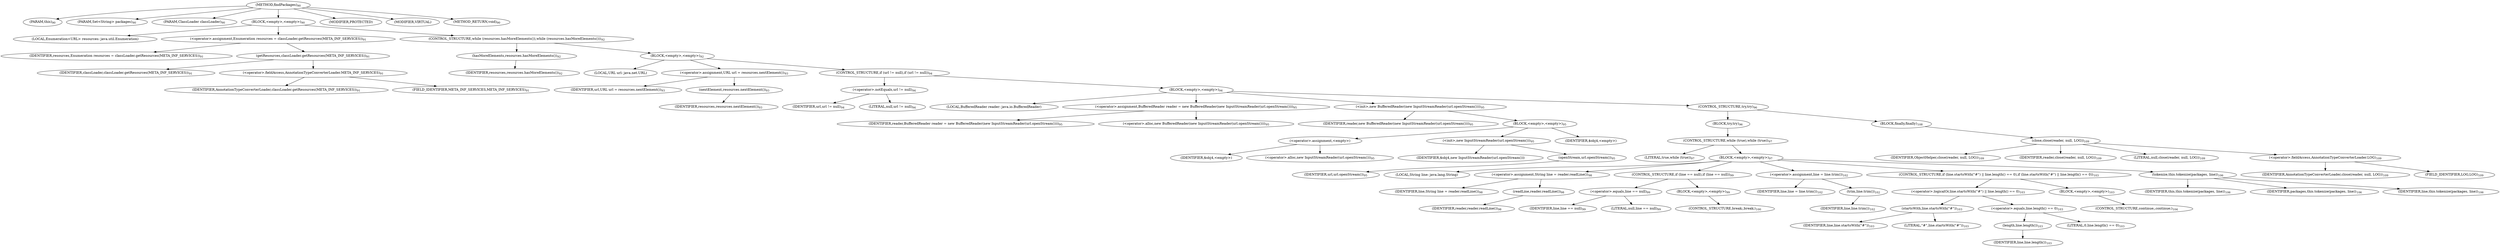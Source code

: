 digraph "findPackages" {  
"184" [label = <(METHOD,findPackages)<SUB>90</SUB>> ]
"17" [label = <(PARAM,this)<SUB>90</SUB>> ]
"185" [label = <(PARAM,Set&lt;String&gt; packages)<SUB>90</SUB>> ]
"186" [label = <(PARAM,ClassLoader classLoader)<SUB>90</SUB>> ]
"187" [label = <(BLOCK,&lt;empty&gt;,&lt;empty&gt;)<SUB>90</SUB>> ]
"188" [label = <(LOCAL,Enumeration&lt;URL&gt; resources: java.util.Enumeration)> ]
"189" [label = <(&lt;operator&gt;.assignment,Enumeration resources = classLoader.getResources(META_INF_SERVICES))<SUB>91</SUB>> ]
"190" [label = <(IDENTIFIER,resources,Enumeration resources = classLoader.getResources(META_INF_SERVICES))<SUB>91</SUB>> ]
"191" [label = <(getResources,classLoader.getResources(META_INF_SERVICES))<SUB>91</SUB>> ]
"192" [label = <(IDENTIFIER,classLoader,classLoader.getResources(META_INF_SERVICES))<SUB>91</SUB>> ]
"193" [label = <(&lt;operator&gt;.fieldAccess,AnnotationTypeConverterLoader.META_INF_SERVICES)<SUB>91</SUB>> ]
"194" [label = <(IDENTIFIER,AnnotationTypeConverterLoader,classLoader.getResources(META_INF_SERVICES))<SUB>91</SUB>> ]
"195" [label = <(FIELD_IDENTIFIER,META_INF_SERVICES,META_INF_SERVICES)<SUB>91</SUB>> ]
"196" [label = <(CONTROL_STRUCTURE,while (resources.hasMoreElements()),while (resources.hasMoreElements()))<SUB>92</SUB>> ]
"197" [label = <(hasMoreElements,resources.hasMoreElements())<SUB>92</SUB>> ]
"198" [label = <(IDENTIFIER,resources,resources.hasMoreElements())<SUB>92</SUB>> ]
"199" [label = <(BLOCK,&lt;empty&gt;,&lt;empty&gt;)<SUB>92</SUB>> ]
"200" [label = <(LOCAL,URL url: java.net.URL)> ]
"201" [label = <(&lt;operator&gt;.assignment,URL url = resources.nextElement())<SUB>93</SUB>> ]
"202" [label = <(IDENTIFIER,url,URL url = resources.nextElement())<SUB>93</SUB>> ]
"203" [label = <(nextElement,resources.nextElement())<SUB>93</SUB>> ]
"204" [label = <(IDENTIFIER,resources,resources.nextElement())<SUB>93</SUB>> ]
"205" [label = <(CONTROL_STRUCTURE,if (url != null),if (url != null))<SUB>94</SUB>> ]
"206" [label = <(&lt;operator&gt;.notEquals,url != null)<SUB>94</SUB>> ]
"207" [label = <(IDENTIFIER,url,url != null)<SUB>94</SUB>> ]
"208" [label = <(LITERAL,null,url != null)<SUB>94</SUB>> ]
"209" [label = <(BLOCK,&lt;empty&gt;,&lt;empty&gt;)<SUB>94</SUB>> ]
"15" [label = <(LOCAL,BufferedReader reader: java.io.BufferedReader)> ]
"210" [label = <(&lt;operator&gt;.assignment,BufferedReader reader = new BufferedReader(new InputStreamReader(url.openStream())))<SUB>95</SUB>> ]
"211" [label = <(IDENTIFIER,reader,BufferedReader reader = new BufferedReader(new InputStreamReader(url.openStream())))<SUB>95</SUB>> ]
"212" [label = <(&lt;operator&gt;.alloc,new BufferedReader(new InputStreamReader(url.openStream())))<SUB>95</SUB>> ]
"213" [label = <(&lt;init&gt;,new BufferedReader(new InputStreamReader(url.openStream())))<SUB>95</SUB>> ]
"14" [label = <(IDENTIFIER,reader,new BufferedReader(new InputStreamReader(url.openStream())))<SUB>95</SUB>> ]
"214" [label = <(BLOCK,&lt;empty&gt;,&lt;empty&gt;)<SUB>95</SUB>> ]
"215" [label = <(&lt;operator&gt;.assignment,&lt;empty&gt;)> ]
"216" [label = <(IDENTIFIER,$obj4,&lt;empty&gt;)> ]
"217" [label = <(&lt;operator&gt;.alloc,new InputStreamReader(url.openStream()))<SUB>95</SUB>> ]
"218" [label = <(&lt;init&gt;,new InputStreamReader(url.openStream()))<SUB>95</SUB>> ]
"219" [label = <(IDENTIFIER,$obj4,new InputStreamReader(url.openStream()))> ]
"220" [label = <(openStream,url.openStream())<SUB>95</SUB>> ]
"221" [label = <(IDENTIFIER,url,url.openStream())<SUB>95</SUB>> ]
"222" [label = <(IDENTIFIER,$obj4,&lt;empty&gt;)> ]
"223" [label = <(CONTROL_STRUCTURE,try,try)<SUB>96</SUB>> ]
"224" [label = <(BLOCK,try,try)<SUB>96</SUB>> ]
"225" [label = <(CONTROL_STRUCTURE,while (true),while (true))<SUB>97</SUB>> ]
"226" [label = <(LITERAL,true,while (true))<SUB>97</SUB>> ]
"227" [label = <(BLOCK,&lt;empty&gt;,&lt;empty&gt;)<SUB>97</SUB>> ]
"228" [label = <(LOCAL,String line: java.lang.String)> ]
"229" [label = <(&lt;operator&gt;.assignment,String line = reader.readLine())<SUB>98</SUB>> ]
"230" [label = <(IDENTIFIER,line,String line = reader.readLine())<SUB>98</SUB>> ]
"231" [label = <(readLine,reader.readLine())<SUB>98</SUB>> ]
"232" [label = <(IDENTIFIER,reader,reader.readLine())<SUB>98</SUB>> ]
"233" [label = <(CONTROL_STRUCTURE,if (line == null),if (line == null))<SUB>99</SUB>> ]
"234" [label = <(&lt;operator&gt;.equals,line == null)<SUB>99</SUB>> ]
"235" [label = <(IDENTIFIER,line,line == null)<SUB>99</SUB>> ]
"236" [label = <(LITERAL,null,line == null)<SUB>99</SUB>> ]
"237" [label = <(BLOCK,&lt;empty&gt;,&lt;empty&gt;)<SUB>99</SUB>> ]
"238" [label = <(CONTROL_STRUCTURE,break;,break;)<SUB>100</SUB>> ]
"239" [label = <(&lt;operator&gt;.assignment,line = line.trim())<SUB>102</SUB>> ]
"240" [label = <(IDENTIFIER,line,line = line.trim())<SUB>102</SUB>> ]
"241" [label = <(trim,line.trim())<SUB>102</SUB>> ]
"242" [label = <(IDENTIFIER,line,line.trim())<SUB>102</SUB>> ]
"243" [label = <(CONTROL_STRUCTURE,if (line.startsWith(&quot;#&quot;) || line.length() == 0),if (line.startsWith(&quot;#&quot;) || line.length() == 0))<SUB>103</SUB>> ]
"244" [label = <(&lt;operator&gt;.logicalOr,line.startsWith(&quot;#&quot;) || line.length() == 0)<SUB>103</SUB>> ]
"245" [label = <(startsWith,line.startsWith(&quot;#&quot;))<SUB>103</SUB>> ]
"246" [label = <(IDENTIFIER,line,line.startsWith(&quot;#&quot;))<SUB>103</SUB>> ]
"247" [label = <(LITERAL,&quot;#&quot;,line.startsWith(&quot;#&quot;))<SUB>103</SUB>> ]
"248" [label = <(&lt;operator&gt;.equals,line.length() == 0)<SUB>103</SUB>> ]
"249" [label = <(length,line.length())<SUB>103</SUB>> ]
"250" [label = <(IDENTIFIER,line,line.length())<SUB>103</SUB>> ]
"251" [label = <(LITERAL,0,line.length() == 0)<SUB>103</SUB>> ]
"252" [label = <(BLOCK,&lt;empty&gt;,&lt;empty&gt;)<SUB>103</SUB>> ]
"253" [label = <(CONTROL_STRUCTURE,continue;,continue;)<SUB>104</SUB>> ]
"254" [label = <(tokenize,this.tokenize(packages, line))<SUB>106</SUB>> ]
"16" [label = <(IDENTIFIER,this,this.tokenize(packages, line))<SUB>106</SUB>> ]
"255" [label = <(IDENTIFIER,packages,this.tokenize(packages, line))<SUB>106</SUB>> ]
"256" [label = <(IDENTIFIER,line,this.tokenize(packages, line))<SUB>106</SUB>> ]
"257" [label = <(BLOCK,finally,finally)<SUB>108</SUB>> ]
"258" [label = <(close,close(reader, null, LOG))<SUB>109</SUB>> ]
"259" [label = <(IDENTIFIER,ObjectHelper,close(reader, null, LOG))<SUB>109</SUB>> ]
"260" [label = <(IDENTIFIER,reader,close(reader, null, LOG))<SUB>109</SUB>> ]
"261" [label = <(LITERAL,null,close(reader, null, LOG))<SUB>109</SUB>> ]
"262" [label = <(&lt;operator&gt;.fieldAccess,AnnotationTypeConverterLoader.LOG)<SUB>109</SUB>> ]
"263" [label = <(IDENTIFIER,AnnotationTypeConverterLoader,close(reader, null, LOG))<SUB>109</SUB>> ]
"264" [label = <(FIELD_IDENTIFIER,LOG,LOG)<SUB>109</SUB>> ]
"265" [label = <(MODIFIER,PROTECTED)> ]
"266" [label = <(MODIFIER,VIRTUAL)> ]
"267" [label = <(METHOD_RETURN,void)<SUB>90</SUB>> ]
  "184" -> "17" 
  "184" -> "185" 
  "184" -> "186" 
  "184" -> "187" 
  "184" -> "265" 
  "184" -> "266" 
  "184" -> "267" 
  "187" -> "188" 
  "187" -> "189" 
  "187" -> "196" 
  "189" -> "190" 
  "189" -> "191" 
  "191" -> "192" 
  "191" -> "193" 
  "193" -> "194" 
  "193" -> "195" 
  "196" -> "197" 
  "196" -> "199" 
  "197" -> "198" 
  "199" -> "200" 
  "199" -> "201" 
  "199" -> "205" 
  "201" -> "202" 
  "201" -> "203" 
  "203" -> "204" 
  "205" -> "206" 
  "205" -> "209" 
  "206" -> "207" 
  "206" -> "208" 
  "209" -> "15" 
  "209" -> "210" 
  "209" -> "213" 
  "209" -> "223" 
  "210" -> "211" 
  "210" -> "212" 
  "213" -> "14" 
  "213" -> "214" 
  "214" -> "215" 
  "214" -> "218" 
  "214" -> "222" 
  "215" -> "216" 
  "215" -> "217" 
  "218" -> "219" 
  "218" -> "220" 
  "220" -> "221" 
  "223" -> "224" 
  "223" -> "257" 
  "224" -> "225" 
  "225" -> "226" 
  "225" -> "227" 
  "227" -> "228" 
  "227" -> "229" 
  "227" -> "233" 
  "227" -> "239" 
  "227" -> "243" 
  "227" -> "254" 
  "229" -> "230" 
  "229" -> "231" 
  "231" -> "232" 
  "233" -> "234" 
  "233" -> "237" 
  "234" -> "235" 
  "234" -> "236" 
  "237" -> "238" 
  "239" -> "240" 
  "239" -> "241" 
  "241" -> "242" 
  "243" -> "244" 
  "243" -> "252" 
  "244" -> "245" 
  "244" -> "248" 
  "245" -> "246" 
  "245" -> "247" 
  "248" -> "249" 
  "248" -> "251" 
  "249" -> "250" 
  "252" -> "253" 
  "254" -> "16" 
  "254" -> "255" 
  "254" -> "256" 
  "257" -> "258" 
  "258" -> "259" 
  "258" -> "260" 
  "258" -> "261" 
  "258" -> "262" 
  "262" -> "263" 
  "262" -> "264" 
}
